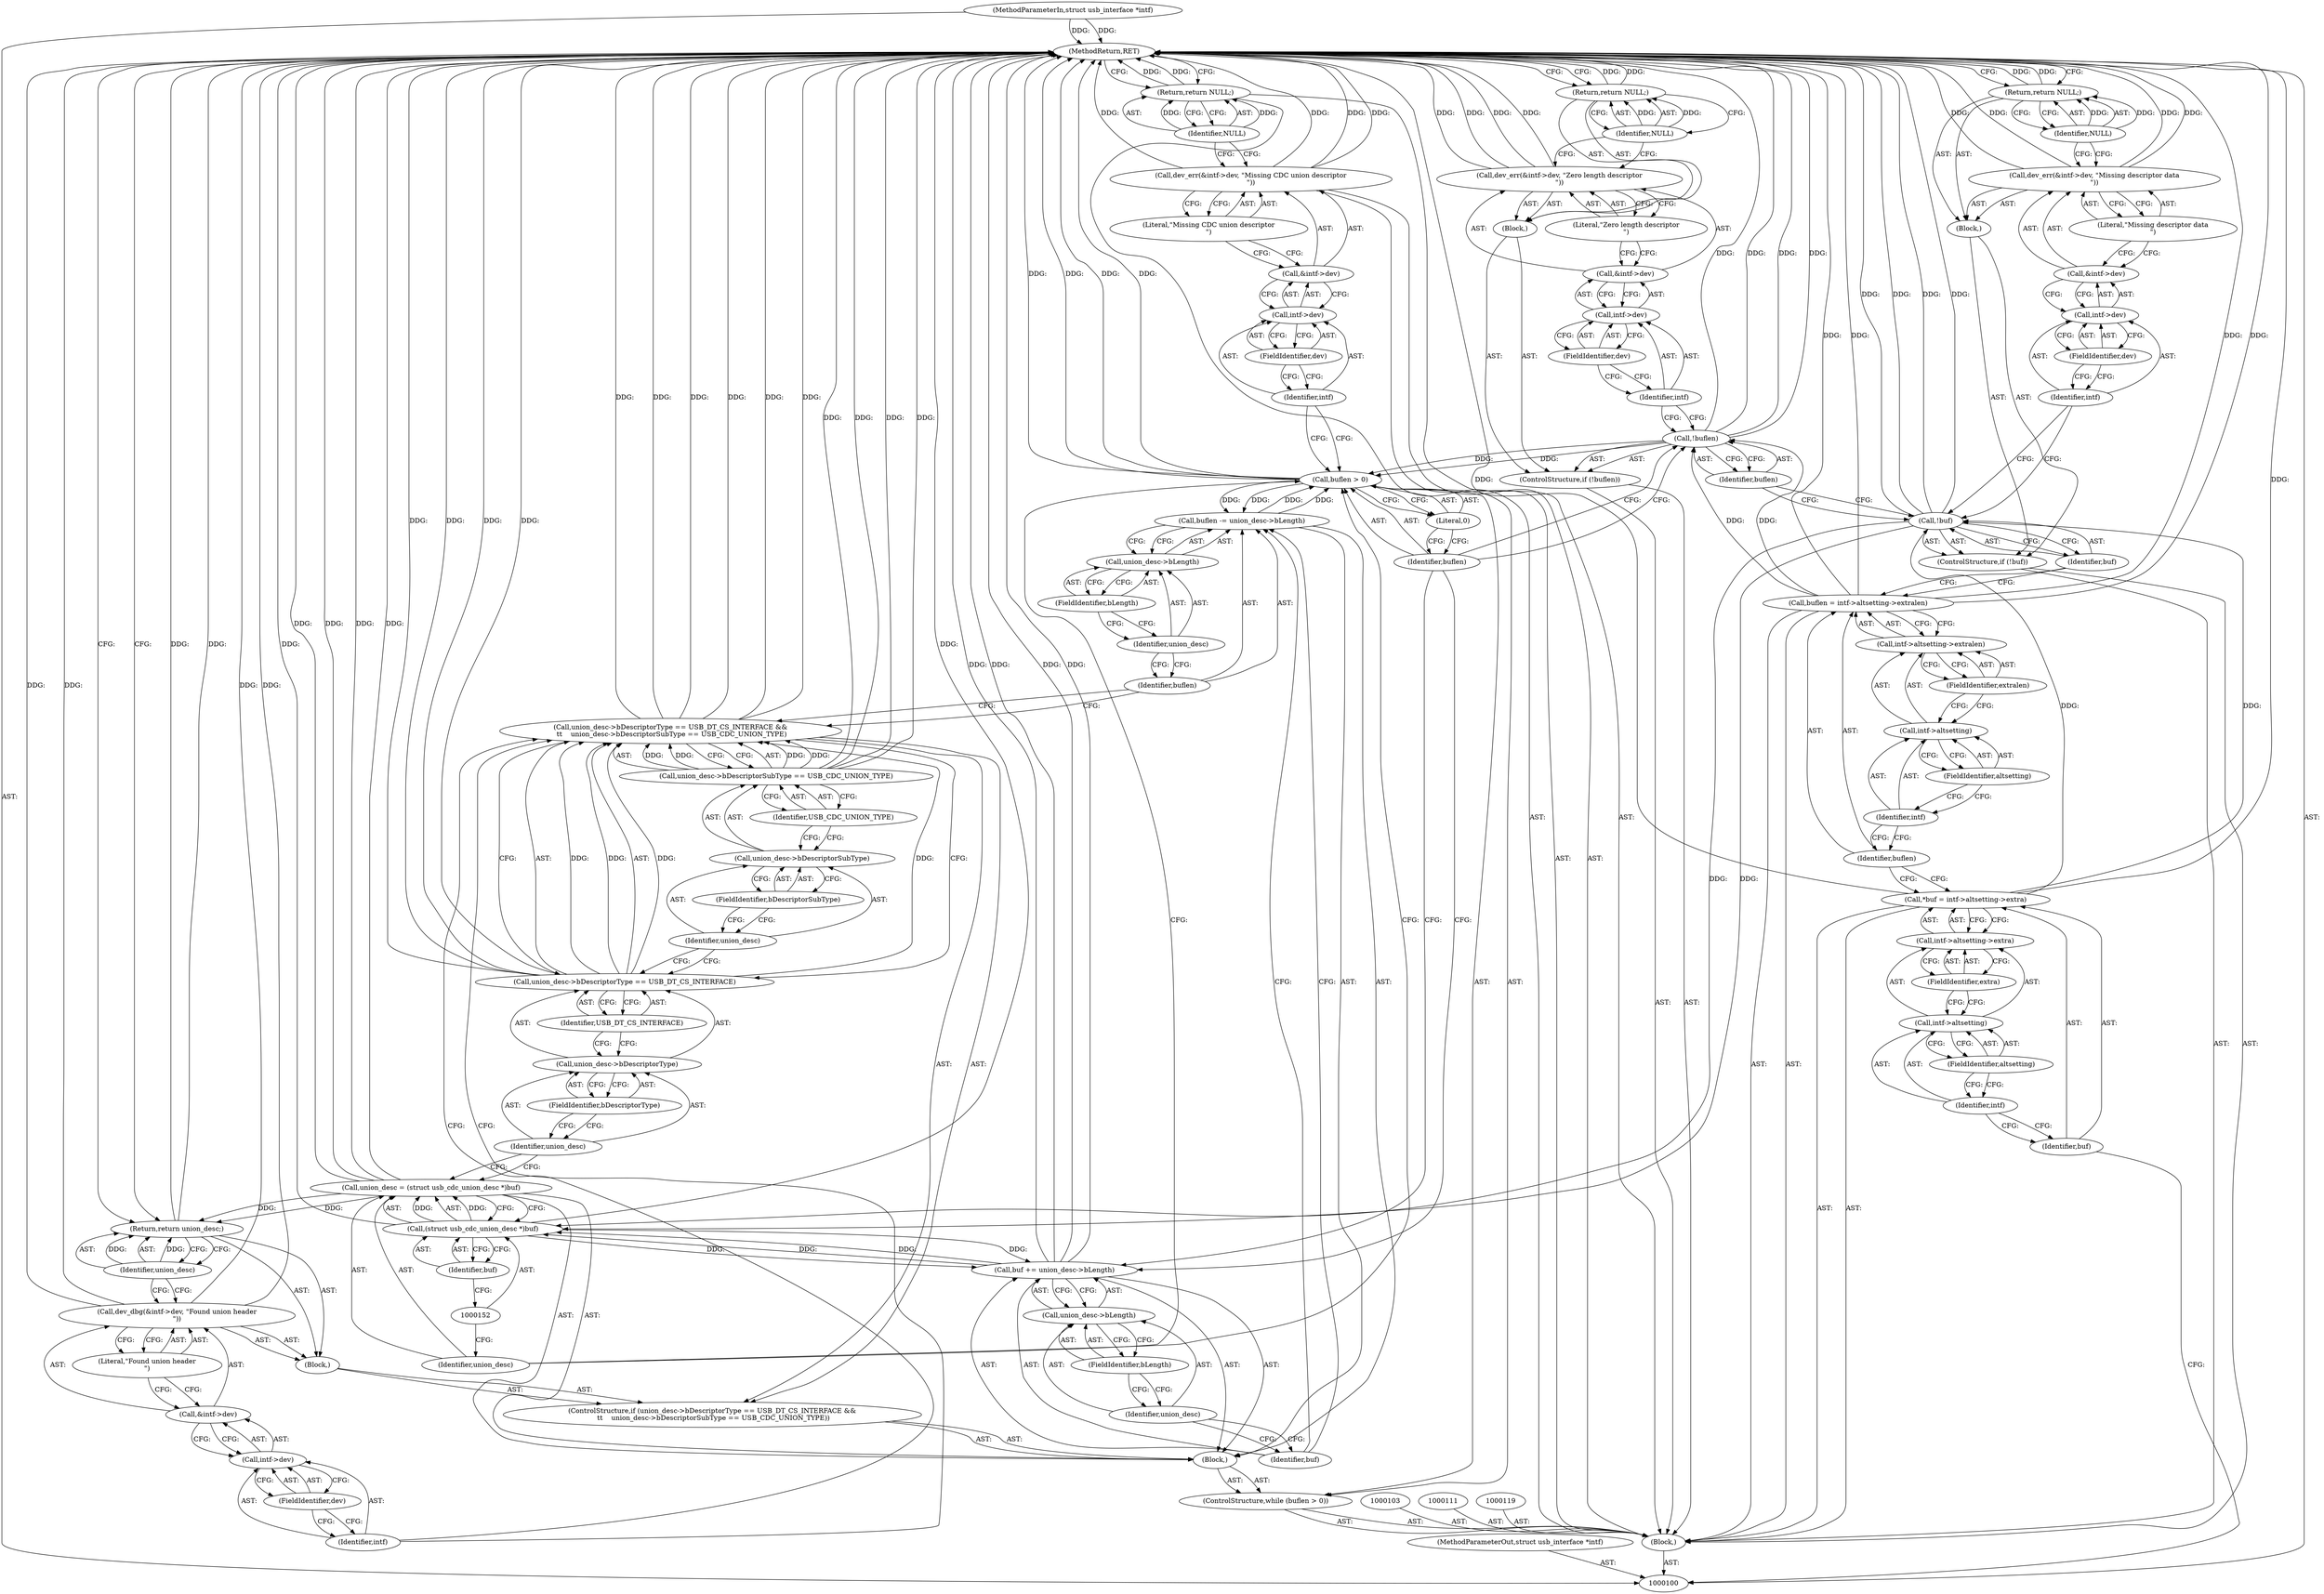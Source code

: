 digraph "1_linux_ea04efee7635c9120d015dcdeeeb6988130cb67a" {
"1000193" [label="(MethodReturn,RET)"];
"1000101" [label="(MethodParameterIn,struct usb_interface *intf)"];
"1000261" [label="(MethodParameterOut,struct usb_interface *intf)"];
"1000132" [label="(ControlStructure,if (!buflen))"];
"1000135" [label="(Block,)"];
"1000133" [label="(Call,!buflen)"];
"1000134" [label="(Identifier,buflen)"];
"1000137" [label="(Call,&intf->dev)"];
"1000138" [label="(Call,intf->dev)"];
"1000139" [label="(Identifier,intf)"];
"1000140" [label="(FieldIdentifier,dev)"];
"1000136" [label="(Call,dev_err(&intf->dev, \"Zero length descriptor\n\"))"];
"1000141" [label="(Literal,\"Zero length descriptor\n\")"];
"1000143" [label="(Identifier,NULL)"];
"1000142" [label="(Return,return NULL;)"];
"1000144" [label="(ControlStructure,while (buflen > 0))"];
"1000147" [label="(Literal,0)"];
"1000148" [label="(Block,)"];
"1000145" [label="(Call,buflen > 0)"];
"1000146" [label="(Identifier,buflen)"];
"1000151" [label="(Call,(struct usb_cdc_union_desc *)buf)"];
"1000149" [label="(Call,union_desc = (struct usb_cdc_union_desc *)buf)"];
"1000150" [label="(Identifier,union_desc)"];
"1000153" [label="(Identifier,buf)"];
"1000102" [label="(Block,)"];
"1000159" [label="(FieldIdentifier,bDescriptorType)"];
"1000154" [label="(ControlStructure,if (union_desc->bDescriptorType == USB_DT_CS_INTERFACE &&\n \t\t    union_desc->bDescriptorSubType == USB_CDC_UNION_TYPE))"];
"1000160" [label="(Identifier,USB_DT_CS_INTERFACE)"];
"1000155" [label="(Call,union_desc->bDescriptorType == USB_DT_CS_INTERFACE &&\n \t\t    union_desc->bDescriptorSubType == USB_CDC_UNION_TYPE)"];
"1000156" [label="(Call,union_desc->bDescriptorType == USB_DT_CS_INTERFACE)"];
"1000157" [label="(Call,union_desc->bDescriptorType)"];
"1000158" [label="(Identifier,union_desc)"];
"1000164" [label="(FieldIdentifier,bDescriptorSubType)"];
"1000165" [label="(Identifier,USB_CDC_UNION_TYPE)"];
"1000166" [label="(Block,)"];
"1000161" [label="(Call,union_desc->bDescriptorSubType == USB_CDC_UNION_TYPE)"];
"1000162" [label="(Call,union_desc->bDescriptorSubType)"];
"1000163" [label="(Identifier,union_desc)"];
"1000168" [label="(Call,&intf->dev)"];
"1000169" [label="(Call,intf->dev)"];
"1000170" [label="(Identifier,intf)"];
"1000171" [label="(FieldIdentifier,dev)"];
"1000172" [label="(Literal,\"Found union header\n\")"];
"1000167" [label="(Call,dev_dbg(&intf->dev, \"Found union header\n\"))"];
"1000174" [label="(Identifier,union_desc)"];
"1000173" [label="(Return,return union_desc;)"];
"1000177" [label="(Call,union_desc->bLength)"];
"1000178" [label="(Identifier,union_desc)"];
"1000179" [label="(FieldIdentifier,bLength)"];
"1000175" [label="(Call,buflen -= union_desc->bLength)"];
"1000176" [label="(Identifier,buflen)"];
"1000180" [label="(Call,buf += union_desc->bLength)"];
"1000181" [label="(Identifier,buf)"];
"1000184" [label="(FieldIdentifier,bLength)"];
"1000182" [label="(Call,union_desc->bLength)"];
"1000183" [label="(Identifier,union_desc)"];
"1000104" [label="(Call,*buf = intf->altsetting->extra)"];
"1000105" [label="(Identifier,buf)"];
"1000106" [label="(Call,intf->altsetting->extra)"];
"1000107" [label="(Call,intf->altsetting)"];
"1000108" [label="(Identifier,intf)"];
"1000109" [label="(FieldIdentifier,altsetting)"];
"1000110" [label="(FieldIdentifier,extra)"];
"1000185" [label="(Call,dev_err(&intf->dev, \"Missing CDC union descriptor\n\"))"];
"1000187" [label="(Call,intf->dev)"];
"1000188" [label="(Identifier,intf)"];
"1000189" [label="(FieldIdentifier,dev)"];
"1000190" [label="(Literal,\"Missing CDC union descriptor\n\")"];
"1000186" [label="(Call,&intf->dev)"];
"1000191" [label="(Return,return NULL;)"];
"1000192" [label="(Identifier,NULL)"];
"1000114" [label="(Call,intf->altsetting->extralen)"];
"1000115" [label="(Call,intf->altsetting)"];
"1000116" [label="(Identifier,intf)"];
"1000117" [label="(FieldIdentifier,altsetting)"];
"1000118" [label="(FieldIdentifier,extralen)"];
"1000112" [label="(Call,buflen = intf->altsetting->extralen)"];
"1000113" [label="(Identifier,buflen)"];
"1000120" [label="(ControlStructure,if (!buf))"];
"1000123" [label="(Block,)"];
"1000121" [label="(Call,!buf)"];
"1000122" [label="(Identifier,buf)"];
"1000125" [label="(Call,&intf->dev)"];
"1000126" [label="(Call,intf->dev)"];
"1000127" [label="(Identifier,intf)"];
"1000128" [label="(FieldIdentifier,dev)"];
"1000124" [label="(Call,dev_err(&intf->dev, \"Missing descriptor data\n\"))"];
"1000129" [label="(Literal,\"Missing descriptor data\n\")"];
"1000130" [label="(Return,return NULL;)"];
"1000131" [label="(Identifier,NULL)"];
"1000193" -> "1000100"  [label="AST: "];
"1000193" -> "1000130"  [label="CFG: "];
"1000193" -> "1000142"  [label="CFG: "];
"1000193" -> "1000173"  [label="CFG: "];
"1000193" -> "1000191"  [label="CFG: "];
"1000173" -> "1000193"  [label="DDG: "];
"1000142" -> "1000193"  [label="DDG: "];
"1000191" -> "1000193"  [label="DDG: "];
"1000130" -> "1000193"  [label="DDG: "];
"1000180" -> "1000193"  [label="DDG: "];
"1000180" -> "1000193"  [label="DDG: "];
"1000124" -> "1000193"  [label="DDG: "];
"1000124" -> "1000193"  [label="DDG: "];
"1000185" -> "1000193"  [label="DDG: "];
"1000185" -> "1000193"  [label="DDG: "];
"1000149" -> "1000193"  [label="DDG: "];
"1000149" -> "1000193"  [label="DDG: "];
"1000156" -> "1000193"  [label="DDG: "];
"1000156" -> "1000193"  [label="DDG: "];
"1000151" -> "1000193"  [label="DDG: "];
"1000155" -> "1000193"  [label="DDG: "];
"1000155" -> "1000193"  [label="DDG: "];
"1000155" -> "1000193"  [label="DDG: "];
"1000167" -> "1000193"  [label="DDG: "];
"1000167" -> "1000193"  [label="DDG: "];
"1000112" -> "1000193"  [label="DDG: "];
"1000112" -> "1000193"  [label="DDG: "];
"1000133" -> "1000193"  [label="DDG: "];
"1000133" -> "1000193"  [label="DDG: "];
"1000121" -> "1000193"  [label="DDG: "];
"1000121" -> "1000193"  [label="DDG: "];
"1000101" -> "1000193"  [label="DDG: "];
"1000136" -> "1000193"  [label="DDG: "];
"1000136" -> "1000193"  [label="DDG: "];
"1000145" -> "1000193"  [label="DDG: "];
"1000145" -> "1000193"  [label="DDG: "];
"1000161" -> "1000193"  [label="DDG: "];
"1000161" -> "1000193"  [label="DDG: "];
"1000104" -> "1000193"  [label="DDG: "];
"1000101" -> "1000100"  [label="AST: "];
"1000101" -> "1000193"  [label="DDG: "];
"1000261" -> "1000100"  [label="AST: "];
"1000132" -> "1000102"  [label="AST: "];
"1000133" -> "1000132"  [label="AST: "];
"1000135" -> "1000132"  [label="AST: "];
"1000135" -> "1000132"  [label="AST: "];
"1000136" -> "1000135"  [label="AST: "];
"1000142" -> "1000135"  [label="AST: "];
"1000133" -> "1000132"  [label="AST: "];
"1000133" -> "1000134"  [label="CFG: "];
"1000134" -> "1000133"  [label="AST: "];
"1000139" -> "1000133"  [label="CFG: "];
"1000146" -> "1000133"  [label="CFG: "];
"1000133" -> "1000193"  [label="DDG: "];
"1000133" -> "1000193"  [label="DDG: "];
"1000112" -> "1000133"  [label="DDG: "];
"1000133" -> "1000145"  [label="DDG: "];
"1000134" -> "1000133"  [label="AST: "];
"1000134" -> "1000121"  [label="CFG: "];
"1000133" -> "1000134"  [label="CFG: "];
"1000137" -> "1000136"  [label="AST: "];
"1000137" -> "1000138"  [label="CFG: "];
"1000138" -> "1000137"  [label="AST: "];
"1000141" -> "1000137"  [label="CFG: "];
"1000138" -> "1000137"  [label="AST: "];
"1000138" -> "1000140"  [label="CFG: "];
"1000139" -> "1000138"  [label="AST: "];
"1000140" -> "1000138"  [label="AST: "];
"1000137" -> "1000138"  [label="CFG: "];
"1000139" -> "1000138"  [label="AST: "];
"1000139" -> "1000133"  [label="CFG: "];
"1000140" -> "1000139"  [label="CFG: "];
"1000140" -> "1000138"  [label="AST: "];
"1000140" -> "1000139"  [label="CFG: "];
"1000138" -> "1000140"  [label="CFG: "];
"1000136" -> "1000135"  [label="AST: "];
"1000136" -> "1000141"  [label="CFG: "];
"1000137" -> "1000136"  [label="AST: "];
"1000141" -> "1000136"  [label="AST: "];
"1000143" -> "1000136"  [label="CFG: "];
"1000136" -> "1000193"  [label="DDG: "];
"1000136" -> "1000193"  [label="DDG: "];
"1000141" -> "1000136"  [label="AST: "];
"1000141" -> "1000137"  [label="CFG: "];
"1000136" -> "1000141"  [label="CFG: "];
"1000143" -> "1000142"  [label="AST: "];
"1000143" -> "1000136"  [label="CFG: "];
"1000142" -> "1000143"  [label="CFG: "];
"1000143" -> "1000142"  [label="DDG: "];
"1000142" -> "1000135"  [label="AST: "];
"1000142" -> "1000143"  [label="CFG: "];
"1000143" -> "1000142"  [label="AST: "];
"1000193" -> "1000142"  [label="CFG: "];
"1000142" -> "1000193"  [label="DDG: "];
"1000143" -> "1000142"  [label="DDG: "];
"1000144" -> "1000102"  [label="AST: "];
"1000145" -> "1000144"  [label="AST: "];
"1000148" -> "1000144"  [label="AST: "];
"1000147" -> "1000145"  [label="AST: "];
"1000147" -> "1000146"  [label="CFG: "];
"1000145" -> "1000147"  [label="CFG: "];
"1000148" -> "1000144"  [label="AST: "];
"1000149" -> "1000148"  [label="AST: "];
"1000154" -> "1000148"  [label="AST: "];
"1000175" -> "1000148"  [label="AST: "];
"1000180" -> "1000148"  [label="AST: "];
"1000145" -> "1000144"  [label="AST: "];
"1000145" -> "1000147"  [label="CFG: "];
"1000146" -> "1000145"  [label="AST: "];
"1000147" -> "1000145"  [label="AST: "];
"1000150" -> "1000145"  [label="CFG: "];
"1000188" -> "1000145"  [label="CFG: "];
"1000145" -> "1000193"  [label="DDG: "];
"1000145" -> "1000193"  [label="DDG: "];
"1000133" -> "1000145"  [label="DDG: "];
"1000175" -> "1000145"  [label="DDG: "];
"1000145" -> "1000175"  [label="DDG: "];
"1000146" -> "1000145"  [label="AST: "];
"1000146" -> "1000180"  [label="CFG: "];
"1000146" -> "1000133"  [label="CFG: "];
"1000147" -> "1000146"  [label="CFG: "];
"1000151" -> "1000149"  [label="AST: "];
"1000151" -> "1000153"  [label="CFG: "];
"1000152" -> "1000151"  [label="AST: "];
"1000153" -> "1000151"  [label="AST: "];
"1000149" -> "1000151"  [label="CFG: "];
"1000151" -> "1000193"  [label="DDG: "];
"1000151" -> "1000149"  [label="DDG: "];
"1000180" -> "1000151"  [label="DDG: "];
"1000121" -> "1000151"  [label="DDG: "];
"1000151" -> "1000180"  [label="DDG: "];
"1000149" -> "1000148"  [label="AST: "];
"1000149" -> "1000151"  [label="CFG: "];
"1000150" -> "1000149"  [label="AST: "];
"1000151" -> "1000149"  [label="AST: "];
"1000158" -> "1000149"  [label="CFG: "];
"1000149" -> "1000193"  [label="DDG: "];
"1000149" -> "1000193"  [label="DDG: "];
"1000151" -> "1000149"  [label="DDG: "];
"1000149" -> "1000173"  [label="DDG: "];
"1000150" -> "1000149"  [label="AST: "];
"1000150" -> "1000145"  [label="CFG: "];
"1000152" -> "1000150"  [label="CFG: "];
"1000153" -> "1000151"  [label="AST: "];
"1000153" -> "1000152"  [label="CFG: "];
"1000151" -> "1000153"  [label="CFG: "];
"1000102" -> "1000100"  [label="AST: "];
"1000103" -> "1000102"  [label="AST: "];
"1000104" -> "1000102"  [label="AST: "];
"1000111" -> "1000102"  [label="AST: "];
"1000112" -> "1000102"  [label="AST: "];
"1000119" -> "1000102"  [label="AST: "];
"1000120" -> "1000102"  [label="AST: "];
"1000132" -> "1000102"  [label="AST: "];
"1000144" -> "1000102"  [label="AST: "];
"1000185" -> "1000102"  [label="AST: "];
"1000191" -> "1000102"  [label="AST: "];
"1000159" -> "1000157"  [label="AST: "];
"1000159" -> "1000158"  [label="CFG: "];
"1000157" -> "1000159"  [label="CFG: "];
"1000154" -> "1000148"  [label="AST: "];
"1000155" -> "1000154"  [label="AST: "];
"1000166" -> "1000154"  [label="AST: "];
"1000160" -> "1000156"  [label="AST: "];
"1000160" -> "1000157"  [label="CFG: "];
"1000156" -> "1000160"  [label="CFG: "];
"1000155" -> "1000154"  [label="AST: "];
"1000155" -> "1000156"  [label="CFG: "];
"1000155" -> "1000161"  [label="CFG: "];
"1000156" -> "1000155"  [label="AST: "];
"1000161" -> "1000155"  [label="AST: "];
"1000170" -> "1000155"  [label="CFG: "];
"1000176" -> "1000155"  [label="CFG: "];
"1000155" -> "1000193"  [label="DDG: "];
"1000155" -> "1000193"  [label="DDG: "];
"1000155" -> "1000193"  [label="DDG: "];
"1000156" -> "1000155"  [label="DDG: "];
"1000156" -> "1000155"  [label="DDG: "];
"1000161" -> "1000155"  [label="DDG: "];
"1000161" -> "1000155"  [label="DDG: "];
"1000156" -> "1000155"  [label="AST: "];
"1000156" -> "1000160"  [label="CFG: "];
"1000157" -> "1000156"  [label="AST: "];
"1000160" -> "1000156"  [label="AST: "];
"1000163" -> "1000156"  [label="CFG: "];
"1000155" -> "1000156"  [label="CFG: "];
"1000156" -> "1000193"  [label="DDG: "];
"1000156" -> "1000193"  [label="DDG: "];
"1000156" -> "1000155"  [label="DDG: "];
"1000156" -> "1000155"  [label="DDG: "];
"1000157" -> "1000156"  [label="AST: "];
"1000157" -> "1000159"  [label="CFG: "];
"1000158" -> "1000157"  [label="AST: "];
"1000159" -> "1000157"  [label="AST: "];
"1000160" -> "1000157"  [label="CFG: "];
"1000158" -> "1000157"  [label="AST: "];
"1000158" -> "1000149"  [label="CFG: "];
"1000159" -> "1000158"  [label="CFG: "];
"1000164" -> "1000162"  [label="AST: "];
"1000164" -> "1000163"  [label="CFG: "];
"1000162" -> "1000164"  [label="CFG: "];
"1000165" -> "1000161"  [label="AST: "];
"1000165" -> "1000162"  [label="CFG: "];
"1000161" -> "1000165"  [label="CFG: "];
"1000166" -> "1000154"  [label="AST: "];
"1000167" -> "1000166"  [label="AST: "];
"1000173" -> "1000166"  [label="AST: "];
"1000161" -> "1000155"  [label="AST: "];
"1000161" -> "1000165"  [label="CFG: "];
"1000162" -> "1000161"  [label="AST: "];
"1000165" -> "1000161"  [label="AST: "];
"1000155" -> "1000161"  [label="CFG: "];
"1000161" -> "1000193"  [label="DDG: "];
"1000161" -> "1000193"  [label="DDG: "];
"1000161" -> "1000155"  [label="DDG: "];
"1000161" -> "1000155"  [label="DDG: "];
"1000162" -> "1000161"  [label="AST: "];
"1000162" -> "1000164"  [label="CFG: "];
"1000163" -> "1000162"  [label="AST: "];
"1000164" -> "1000162"  [label="AST: "];
"1000165" -> "1000162"  [label="CFG: "];
"1000163" -> "1000162"  [label="AST: "];
"1000163" -> "1000156"  [label="CFG: "];
"1000164" -> "1000163"  [label="CFG: "];
"1000168" -> "1000167"  [label="AST: "];
"1000168" -> "1000169"  [label="CFG: "];
"1000169" -> "1000168"  [label="AST: "];
"1000172" -> "1000168"  [label="CFG: "];
"1000169" -> "1000168"  [label="AST: "];
"1000169" -> "1000171"  [label="CFG: "];
"1000170" -> "1000169"  [label="AST: "];
"1000171" -> "1000169"  [label="AST: "];
"1000168" -> "1000169"  [label="CFG: "];
"1000170" -> "1000169"  [label="AST: "];
"1000170" -> "1000155"  [label="CFG: "];
"1000171" -> "1000170"  [label="CFG: "];
"1000171" -> "1000169"  [label="AST: "];
"1000171" -> "1000170"  [label="CFG: "];
"1000169" -> "1000171"  [label="CFG: "];
"1000172" -> "1000167"  [label="AST: "];
"1000172" -> "1000168"  [label="CFG: "];
"1000167" -> "1000172"  [label="CFG: "];
"1000167" -> "1000166"  [label="AST: "];
"1000167" -> "1000172"  [label="CFG: "];
"1000168" -> "1000167"  [label="AST: "];
"1000172" -> "1000167"  [label="AST: "];
"1000174" -> "1000167"  [label="CFG: "];
"1000167" -> "1000193"  [label="DDG: "];
"1000167" -> "1000193"  [label="DDG: "];
"1000174" -> "1000173"  [label="AST: "];
"1000174" -> "1000167"  [label="CFG: "];
"1000173" -> "1000174"  [label="CFG: "];
"1000174" -> "1000173"  [label="DDG: "];
"1000173" -> "1000166"  [label="AST: "];
"1000173" -> "1000174"  [label="CFG: "];
"1000174" -> "1000173"  [label="AST: "];
"1000193" -> "1000173"  [label="CFG: "];
"1000173" -> "1000193"  [label="DDG: "];
"1000174" -> "1000173"  [label="DDG: "];
"1000149" -> "1000173"  [label="DDG: "];
"1000177" -> "1000175"  [label="AST: "];
"1000177" -> "1000179"  [label="CFG: "];
"1000178" -> "1000177"  [label="AST: "];
"1000179" -> "1000177"  [label="AST: "];
"1000175" -> "1000177"  [label="CFG: "];
"1000178" -> "1000177"  [label="AST: "];
"1000178" -> "1000176"  [label="CFG: "];
"1000179" -> "1000178"  [label="CFG: "];
"1000179" -> "1000177"  [label="AST: "];
"1000179" -> "1000178"  [label="CFG: "];
"1000177" -> "1000179"  [label="CFG: "];
"1000175" -> "1000148"  [label="AST: "];
"1000175" -> "1000177"  [label="CFG: "];
"1000176" -> "1000175"  [label="AST: "];
"1000177" -> "1000175"  [label="AST: "];
"1000181" -> "1000175"  [label="CFG: "];
"1000175" -> "1000145"  [label="DDG: "];
"1000145" -> "1000175"  [label="DDG: "];
"1000176" -> "1000175"  [label="AST: "];
"1000176" -> "1000155"  [label="CFG: "];
"1000178" -> "1000176"  [label="CFG: "];
"1000180" -> "1000148"  [label="AST: "];
"1000180" -> "1000182"  [label="CFG: "];
"1000181" -> "1000180"  [label="AST: "];
"1000182" -> "1000180"  [label="AST: "];
"1000146" -> "1000180"  [label="CFG: "];
"1000180" -> "1000193"  [label="DDG: "];
"1000180" -> "1000193"  [label="DDG: "];
"1000180" -> "1000151"  [label="DDG: "];
"1000151" -> "1000180"  [label="DDG: "];
"1000181" -> "1000180"  [label="AST: "];
"1000181" -> "1000175"  [label="CFG: "];
"1000183" -> "1000181"  [label="CFG: "];
"1000184" -> "1000182"  [label="AST: "];
"1000184" -> "1000183"  [label="CFG: "];
"1000182" -> "1000184"  [label="CFG: "];
"1000182" -> "1000180"  [label="AST: "];
"1000182" -> "1000184"  [label="CFG: "];
"1000183" -> "1000182"  [label="AST: "];
"1000184" -> "1000182"  [label="AST: "];
"1000180" -> "1000182"  [label="CFG: "];
"1000183" -> "1000182"  [label="AST: "];
"1000183" -> "1000181"  [label="CFG: "];
"1000184" -> "1000183"  [label="CFG: "];
"1000104" -> "1000102"  [label="AST: "];
"1000104" -> "1000106"  [label="CFG: "];
"1000105" -> "1000104"  [label="AST: "];
"1000106" -> "1000104"  [label="AST: "];
"1000113" -> "1000104"  [label="CFG: "];
"1000104" -> "1000193"  [label="DDG: "];
"1000104" -> "1000121"  [label="DDG: "];
"1000105" -> "1000104"  [label="AST: "];
"1000105" -> "1000100"  [label="CFG: "];
"1000108" -> "1000105"  [label="CFG: "];
"1000106" -> "1000104"  [label="AST: "];
"1000106" -> "1000110"  [label="CFG: "];
"1000107" -> "1000106"  [label="AST: "];
"1000110" -> "1000106"  [label="AST: "];
"1000104" -> "1000106"  [label="CFG: "];
"1000107" -> "1000106"  [label="AST: "];
"1000107" -> "1000109"  [label="CFG: "];
"1000108" -> "1000107"  [label="AST: "];
"1000109" -> "1000107"  [label="AST: "];
"1000110" -> "1000107"  [label="CFG: "];
"1000108" -> "1000107"  [label="AST: "];
"1000108" -> "1000105"  [label="CFG: "];
"1000109" -> "1000108"  [label="CFG: "];
"1000109" -> "1000107"  [label="AST: "];
"1000109" -> "1000108"  [label="CFG: "];
"1000107" -> "1000109"  [label="CFG: "];
"1000110" -> "1000106"  [label="AST: "];
"1000110" -> "1000107"  [label="CFG: "];
"1000106" -> "1000110"  [label="CFG: "];
"1000185" -> "1000102"  [label="AST: "];
"1000185" -> "1000190"  [label="CFG: "];
"1000186" -> "1000185"  [label="AST: "];
"1000190" -> "1000185"  [label="AST: "];
"1000192" -> "1000185"  [label="CFG: "];
"1000185" -> "1000193"  [label="DDG: "];
"1000185" -> "1000193"  [label="DDG: "];
"1000187" -> "1000186"  [label="AST: "];
"1000187" -> "1000189"  [label="CFG: "];
"1000188" -> "1000187"  [label="AST: "];
"1000189" -> "1000187"  [label="AST: "];
"1000186" -> "1000187"  [label="CFG: "];
"1000188" -> "1000187"  [label="AST: "];
"1000188" -> "1000145"  [label="CFG: "];
"1000189" -> "1000188"  [label="CFG: "];
"1000189" -> "1000187"  [label="AST: "];
"1000189" -> "1000188"  [label="CFG: "];
"1000187" -> "1000189"  [label="CFG: "];
"1000190" -> "1000185"  [label="AST: "];
"1000190" -> "1000186"  [label="CFG: "];
"1000185" -> "1000190"  [label="CFG: "];
"1000186" -> "1000185"  [label="AST: "];
"1000186" -> "1000187"  [label="CFG: "];
"1000187" -> "1000186"  [label="AST: "];
"1000190" -> "1000186"  [label="CFG: "];
"1000191" -> "1000102"  [label="AST: "];
"1000191" -> "1000192"  [label="CFG: "];
"1000192" -> "1000191"  [label="AST: "];
"1000193" -> "1000191"  [label="CFG: "];
"1000191" -> "1000193"  [label="DDG: "];
"1000192" -> "1000191"  [label="DDG: "];
"1000192" -> "1000191"  [label="AST: "];
"1000192" -> "1000185"  [label="CFG: "];
"1000191" -> "1000192"  [label="CFG: "];
"1000192" -> "1000191"  [label="DDG: "];
"1000114" -> "1000112"  [label="AST: "];
"1000114" -> "1000118"  [label="CFG: "];
"1000115" -> "1000114"  [label="AST: "];
"1000118" -> "1000114"  [label="AST: "];
"1000112" -> "1000114"  [label="CFG: "];
"1000115" -> "1000114"  [label="AST: "];
"1000115" -> "1000117"  [label="CFG: "];
"1000116" -> "1000115"  [label="AST: "];
"1000117" -> "1000115"  [label="AST: "];
"1000118" -> "1000115"  [label="CFG: "];
"1000116" -> "1000115"  [label="AST: "];
"1000116" -> "1000113"  [label="CFG: "];
"1000117" -> "1000116"  [label="CFG: "];
"1000117" -> "1000115"  [label="AST: "];
"1000117" -> "1000116"  [label="CFG: "];
"1000115" -> "1000117"  [label="CFG: "];
"1000118" -> "1000114"  [label="AST: "];
"1000118" -> "1000115"  [label="CFG: "];
"1000114" -> "1000118"  [label="CFG: "];
"1000112" -> "1000102"  [label="AST: "];
"1000112" -> "1000114"  [label="CFG: "];
"1000113" -> "1000112"  [label="AST: "];
"1000114" -> "1000112"  [label="AST: "];
"1000122" -> "1000112"  [label="CFG: "];
"1000112" -> "1000193"  [label="DDG: "];
"1000112" -> "1000193"  [label="DDG: "];
"1000112" -> "1000133"  [label="DDG: "];
"1000113" -> "1000112"  [label="AST: "];
"1000113" -> "1000104"  [label="CFG: "];
"1000116" -> "1000113"  [label="CFG: "];
"1000120" -> "1000102"  [label="AST: "];
"1000121" -> "1000120"  [label="AST: "];
"1000123" -> "1000120"  [label="AST: "];
"1000123" -> "1000120"  [label="AST: "];
"1000124" -> "1000123"  [label="AST: "];
"1000130" -> "1000123"  [label="AST: "];
"1000121" -> "1000120"  [label="AST: "];
"1000121" -> "1000122"  [label="CFG: "];
"1000122" -> "1000121"  [label="AST: "];
"1000127" -> "1000121"  [label="CFG: "];
"1000134" -> "1000121"  [label="CFG: "];
"1000121" -> "1000193"  [label="DDG: "];
"1000121" -> "1000193"  [label="DDG: "];
"1000104" -> "1000121"  [label="DDG: "];
"1000121" -> "1000151"  [label="DDG: "];
"1000122" -> "1000121"  [label="AST: "];
"1000122" -> "1000112"  [label="CFG: "];
"1000121" -> "1000122"  [label="CFG: "];
"1000125" -> "1000124"  [label="AST: "];
"1000125" -> "1000126"  [label="CFG: "];
"1000126" -> "1000125"  [label="AST: "];
"1000129" -> "1000125"  [label="CFG: "];
"1000126" -> "1000125"  [label="AST: "];
"1000126" -> "1000128"  [label="CFG: "];
"1000127" -> "1000126"  [label="AST: "];
"1000128" -> "1000126"  [label="AST: "];
"1000125" -> "1000126"  [label="CFG: "];
"1000127" -> "1000126"  [label="AST: "];
"1000127" -> "1000121"  [label="CFG: "];
"1000128" -> "1000127"  [label="CFG: "];
"1000128" -> "1000126"  [label="AST: "];
"1000128" -> "1000127"  [label="CFG: "];
"1000126" -> "1000128"  [label="CFG: "];
"1000124" -> "1000123"  [label="AST: "];
"1000124" -> "1000129"  [label="CFG: "];
"1000125" -> "1000124"  [label="AST: "];
"1000129" -> "1000124"  [label="AST: "];
"1000131" -> "1000124"  [label="CFG: "];
"1000124" -> "1000193"  [label="DDG: "];
"1000124" -> "1000193"  [label="DDG: "];
"1000129" -> "1000124"  [label="AST: "];
"1000129" -> "1000125"  [label="CFG: "];
"1000124" -> "1000129"  [label="CFG: "];
"1000130" -> "1000123"  [label="AST: "];
"1000130" -> "1000131"  [label="CFG: "];
"1000131" -> "1000130"  [label="AST: "];
"1000193" -> "1000130"  [label="CFG: "];
"1000130" -> "1000193"  [label="DDG: "];
"1000131" -> "1000130"  [label="DDG: "];
"1000131" -> "1000130"  [label="AST: "];
"1000131" -> "1000124"  [label="CFG: "];
"1000130" -> "1000131"  [label="CFG: "];
"1000131" -> "1000130"  [label="DDG: "];
}
